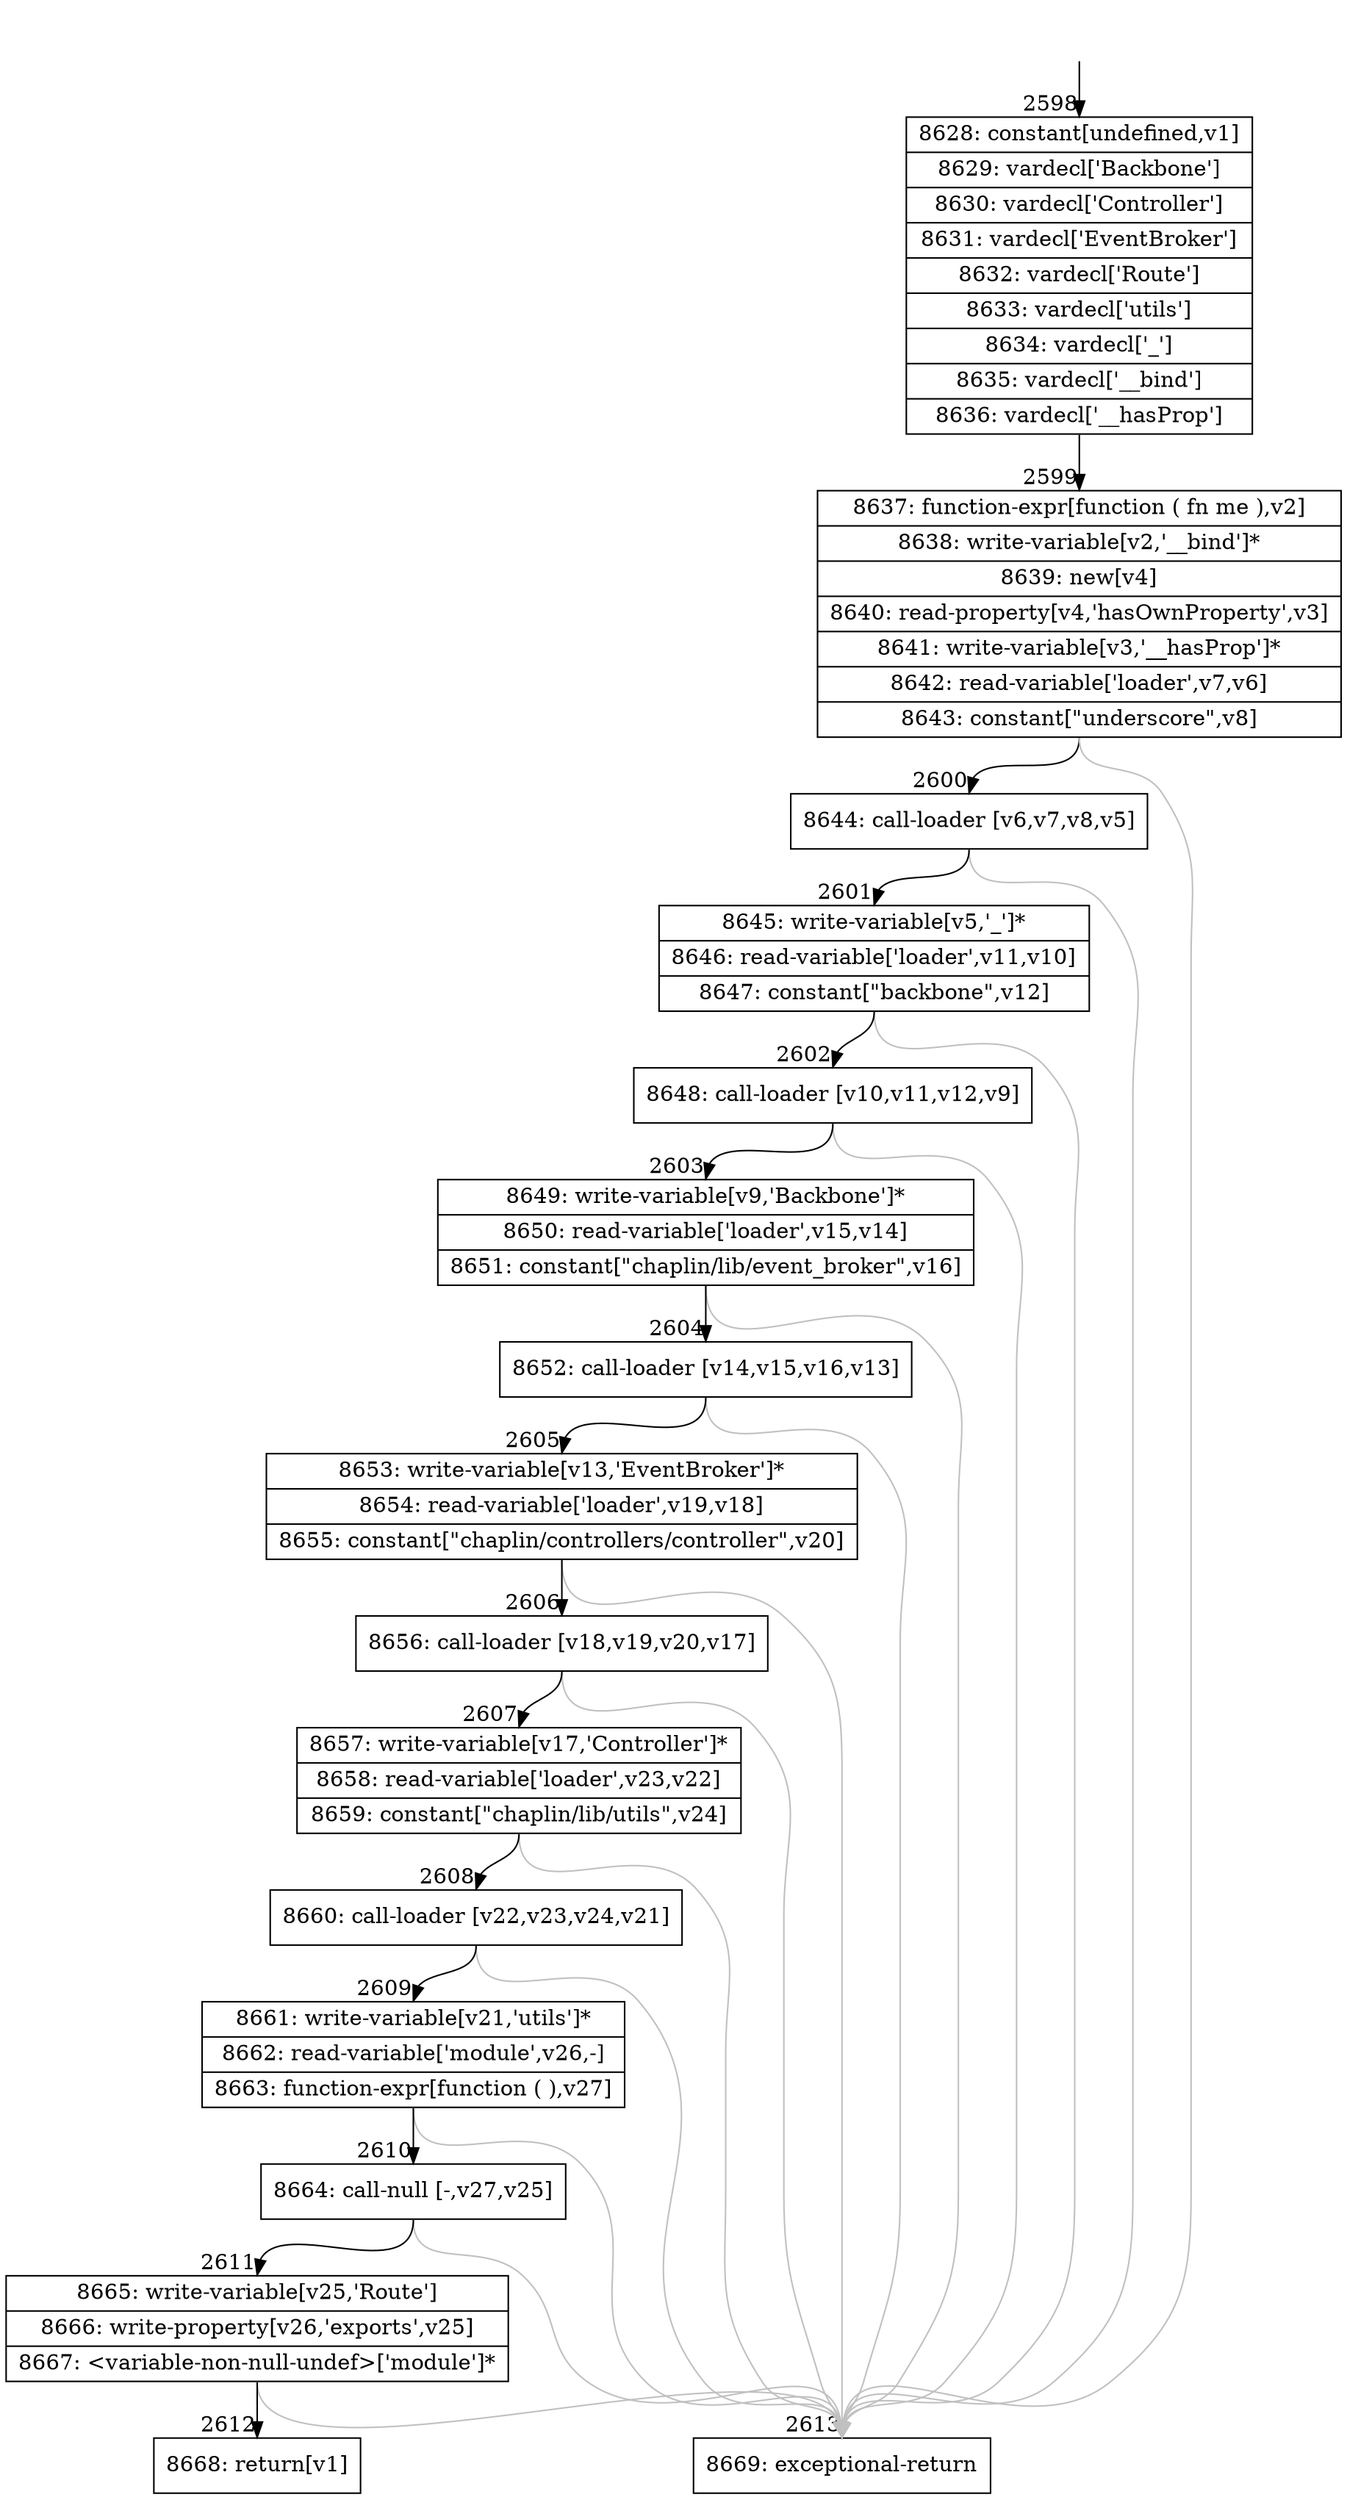 digraph {
rankdir="TD"
BB_entry183[shape=none,label=""];
BB_entry183 -> BB2598 [tailport=s, headport=n, headlabel="    2598"]
BB2598 [shape=record label="{8628: constant[undefined,v1]|8629: vardecl['Backbone']|8630: vardecl['Controller']|8631: vardecl['EventBroker']|8632: vardecl['Route']|8633: vardecl['utils']|8634: vardecl['_']|8635: vardecl['__bind']|8636: vardecl['__hasProp']}" ] 
BB2598 -> BB2599 [tailport=s, headport=n, headlabel="      2599"]
BB2599 [shape=record label="{8637: function-expr[function ( fn me ),v2]|8638: write-variable[v2,'__bind']*|8639: new[v4]|8640: read-property[v4,'hasOwnProperty',v3]|8641: write-variable[v3,'__hasProp']*|8642: read-variable['loader',v7,v6]|8643: constant[\"underscore\",v8]}" ] 
BB2599 -> BB2600 [tailport=s, headport=n, headlabel="      2600"]
BB2599 -> BB2613 [tailport=s, headport=n, color=gray, headlabel="      2613"]
BB2600 [shape=record label="{8644: call-loader [v6,v7,v8,v5]}" ] 
BB2600 -> BB2601 [tailport=s, headport=n, headlabel="      2601"]
BB2600 -> BB2613 [tailport=s, headport=n, color=gray]
BB2601 [shape=record label="{8645: write-variable[v5,'_']*|8646: read-variable['loader',v11,v10]|8647: constant[\"backbone\",v12]}" ] 
BB2601 -> BB2602 [tailport=s, headport=n, headlabel="      2602"]
BB2601 -> BB2613 [tailport=s, headport=n, color=gray]
BB2602 [shape=record label="{8648: call-loader [v10,v11,v12,v9]}" ] 
BB2602 -> BB2603 [tailport=s, headport=n, headlabel="      2603"]
BB2602 -> BB2613 [tailport=s, headport=n, color=gray]
BB2603 [shape=record label="{8649: write-variable[v9,'Backbone']*|8650: read-variable['loader',v15,v14]|8651: constant[\"chaplin/lib/event_broker\",v16]}" ] 
BB2603 -> BB2604 [tailport=s, headport=n, headlabel="      2604"]
BB2603 -> BB2613 [tailport=s, headport=n, color=gray]
BB2604 [shape=record label="{8652: call-loader [v14,v15,v16,v13]}" ] 
BB2604 -> BB2605 [tailport=s, headport=n, headlabel="      2605"]
BB2604 -> BB2613 [tailport=s, headport=n, color=gray]
BB2605 [shape=record label="{8653: write-variable[v13,'EventBroker']*|8654: read-variable['loader',v19,v18]|8655: constant[\"chaplin/controllers/controller\",v20]}" ] 
BB2605 -> BB2606 [tailport=s, headport=n, headlabel="      2606"]
BB2605 -> BB2613 [tailport=s, headport=n, color=gray]
BB2606 [shape=record label="{8656: call-loader [v18,v19,v20,v17]}" ] 
BB2606 -> BB2607 [tailport=s, headport=n, headlabel="      2607"]
BB2606 -> BB2613 [tailport=s, headport=n, color=gray]
BB2607 [shape=record label="{8657: write-variable[v17,'Controller']*|8658: read-variable['loader',v23,v22]|8659: constant[\"chaplin/lib/utils\",v24]}" ] 
BB2607 -> BB2608 [tailport=s, headport=n, headlabel="      2608"]
BB2607 -> BB2613 [tailport=s, headport=n, color=gray]
BB2608 [shape=record label="{8660: call-loader [v22,v23,v24,v21]}" ] 
BB2608 -> BB2609 [tailport=s, headport=n, headlabel="      2609"]
BB2608 -> BB2613 [tailport=s, headport=n, color=gray]
BB2609 [shape=record label="{8661: write-variable[v21,'utils']*|8662: read-variable['module',v26,-]|8663: function-expr[function ( ),v27]}" ] 
BB2609 -> BB2610 [tailport=s, headport=n, headlabel="      2610"]
BB2609 -> BB2613 [tailport=s, headport=n, color=gray]
BB2610 [shape=record label="{8664: call-null [-,v27,v25]}" ] 
BB2610 -> BB2611 [tailport=s, headport=n, headlabel="      2611"]
BB2610 -> BB2613 [tailport=s, headport=n, color=gray]
BB2611 [shape=record label="{8665: write-variable[v25,'Route']|8666: write-property[v26,'exports',v25]|8667: \<variable-non-null-undef\>['module']*}" ] 
BB2611 -> BB2612 [tailport=s, headport=n, headlabel="      2612"]
BB2611 -> BB2613 [tailport=s, headport=n, color=gray]
BB2612 [shape=record label="{8668: return[v1]}" ] 
BB2613 [shape=record label="{8669: exceptional-return}" ] 
//#$~ 2294
}
